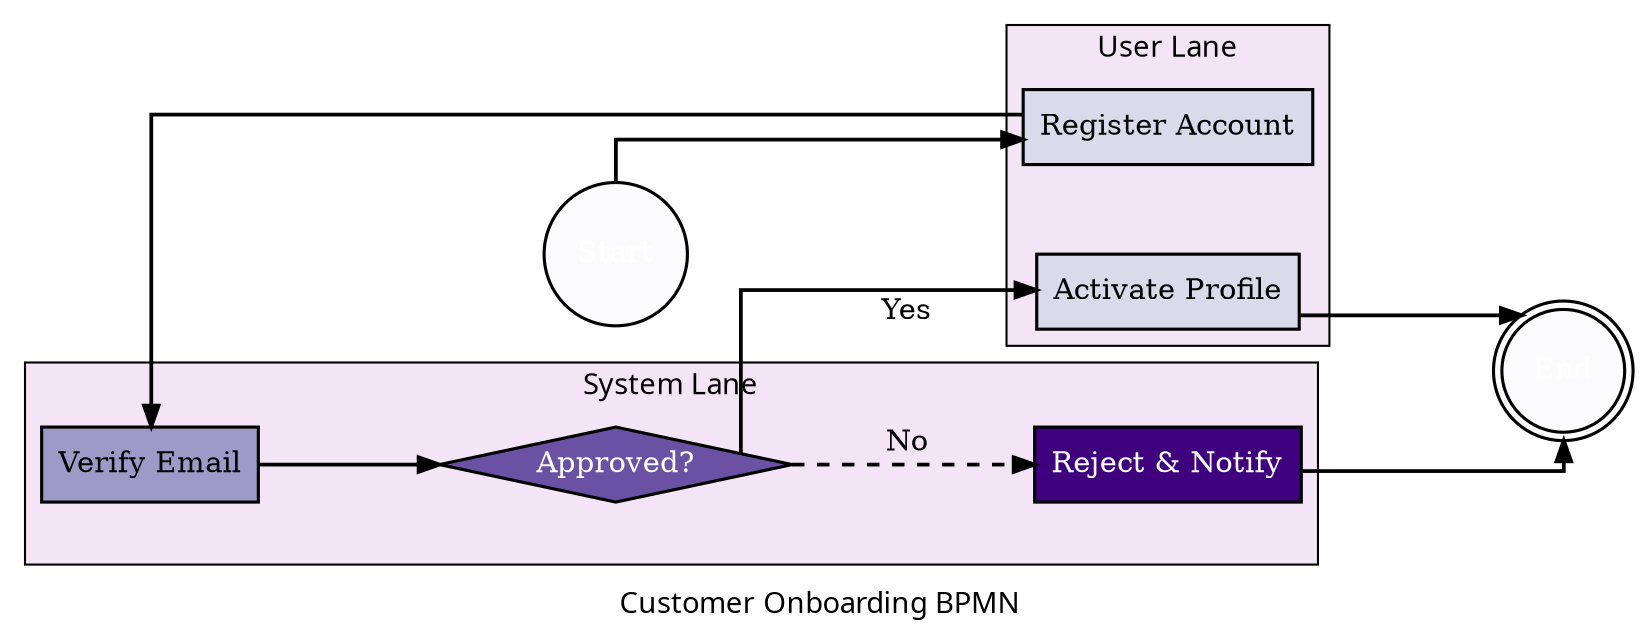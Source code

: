 

digraph CustomerOnboarding {
    # Overall defaults
    graph [
        fontname="Verdana",
        rankdir=LR,
        splines=ortho,
        nodesep=0.6,
        ranksep=1.2,
        label="Customer Onboarding BPMN"
    ];

    # Node defaults
    node [
        style=filled,
        colorscheme=purples9,
        penwidth=1.5
    ];

    # Edge defaults
    edge [
        arrowhead=normal,
        penwidth=1.8
    ];

    # Nodes
    StartEvent [shape=circle, label="Start", fillcolor=1, fontcolor=white];
    Register [shape=rect, label="Register Account", fillcolor=3];
    VerifyEmail [shape=rect, label="Verify Email", fillcolor=5];
    Gateway [shape=diamond, label="Approved?", fillcolor=7, fontcolor=white];
    Activate [shape=rect, label="Activate Profile", fillcolor=3];
    Reject [shape=rect, label="Reject & Notify", fillcolor=9, fontcolor=white];
    EndEvent [shape=doublecircle, label="End", fillcolor=1, fontcolor=white];

    # Edges
    StartEvent -> Register;
    Register -> VerifyEmail;
    VerifyEmail -> Gateway;
    Gateway -> Activate [label="Yes"];
    Gateway -> Reject [label="No", style=dashed];
    Activate -> EndEvent;
    Reject -> EndEvent;

    # Clustered lanes
    subgraph cluster_user {
        label="User Lane";
        style=filled;
        fillcolor="#f3e5f5";
        Register; Activate;
    }
    subgraph cluster_system {
        label="System Lane";
        style=filled;
        fillcolor="#f3e5f5";
        VerifyEmail; Gateway; Reject;
    }
}
